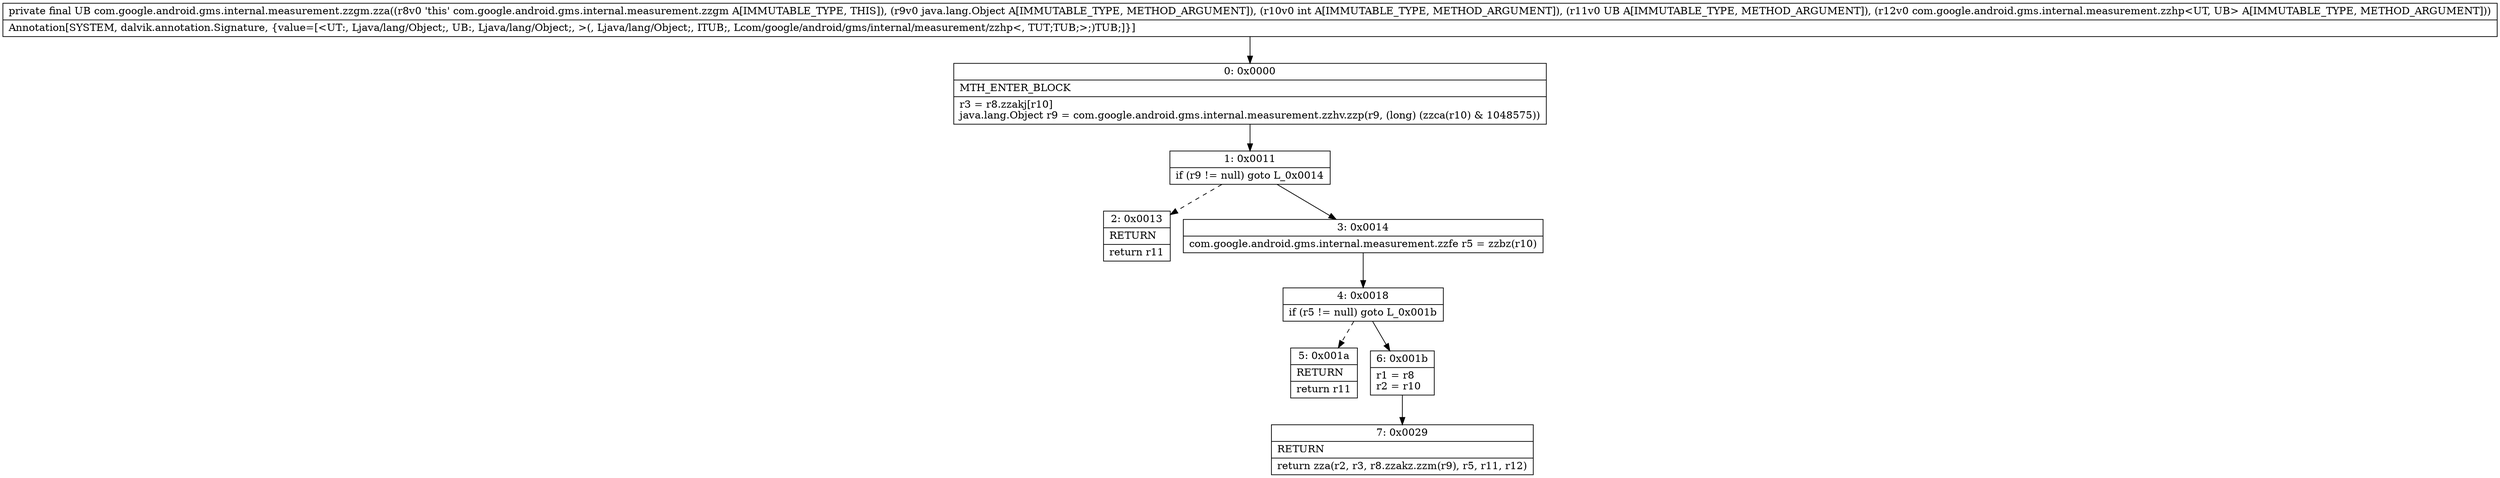 digraph "CFG forcom.google.android.gms.internal.measurement.zzgm.zza(Ljava\/lang\/Object;ILjava\/lang\/Object;Lcom\/google\/android\/gms\/internal\/measurement\/zzhp;)Ljava\/lang\/Object;" {
Node_0 [shape=record,label="{0\:\ 0x0000|MTH_ENTER_BLOCK\l|r3 = r8.zzakj[r10]\ljava.lang.Object r9 = com.google.android.gms.internal.measurement.zzhv.zzp(r9, (long) (zzca(r10) & 1048575))\l}"];
Node_1 [shape=record,label="{1\:\ 0x0011|if (r9 != null) goto L_0x0014\l}"];
Node_2 [shape=record,label="{2\:\ 0x0013|RETURN\l|return r11\l}"];
Node_3 [shape=record,label="{3\:\ 0x0014|com.google.android.gms.internal.measurement.zzfe r5 = zzbz(r10)\l}"];
Node_4 [shape=record,label="{4\:\ 0x0018|if (r5 != null) goto L_0x001b\l}"];
Node_5 [shape=record,label="{5\:\ 0x001a|RETURN\l|return r11\l}"];
Node_6 [shape=record,label="{6\:\ 0x001b|r1 = r8\lr2 = r10\l}"];
Node_7 [shape=record,label="{7\:\ 0x0029|RETURN\l|return zza(r2, r3, r8.zzakz.zzm(r9), r5, r11, r12)\l}"];
MethodNode[shape=record,label="{private final UB com.google.android.gms.internal.measurement.zzgm.zza((r8v0 'this' com.google.android.gms.internal.measurement.zzgm A[IMMUTABLE_TYPE, THIS]), (r9v0 java.lang.Object A[IMMUTABLE_TYPE, METHOD_ARGUMENT]), (r10v0 int A[IMMUTABLE_TYPE, METHOD_ARGUMENT]), (r11v0 UB A[IMMUTABLE_TYPE, METHOD_ARGUMENT]), (r12v0 com.google.android.gms.internal.measurement.zzhp\<UT, UB\> A[IMMUTABLE_TYPE, METHOD_ARGUMENT]))  | Annotation[SYSTEM, dalvik.annotation.Signature, \{value=[\<UT:, Ljava\/lang\/Object;, UB:, Ljava\/lang\/Object;, \>(, Ljava\/lang\/Object;, ITUB;, Lcom\/google\/android\/gms\/internal\/measurement\/zzhp\<, TUT;TUB;\>;)TUB;]\}]\l}"];
MethodNode -> Node_0;
Node_0 -> Node_1;
Node_1 -> Node_2[style=dashed];
Node_1 -> Node_3;
Node_3 -> Node_4;
Node_4 -> Node_5[style=dashed];
Node_4 -> Node_6;
Node_6 -> Node_7;
}

